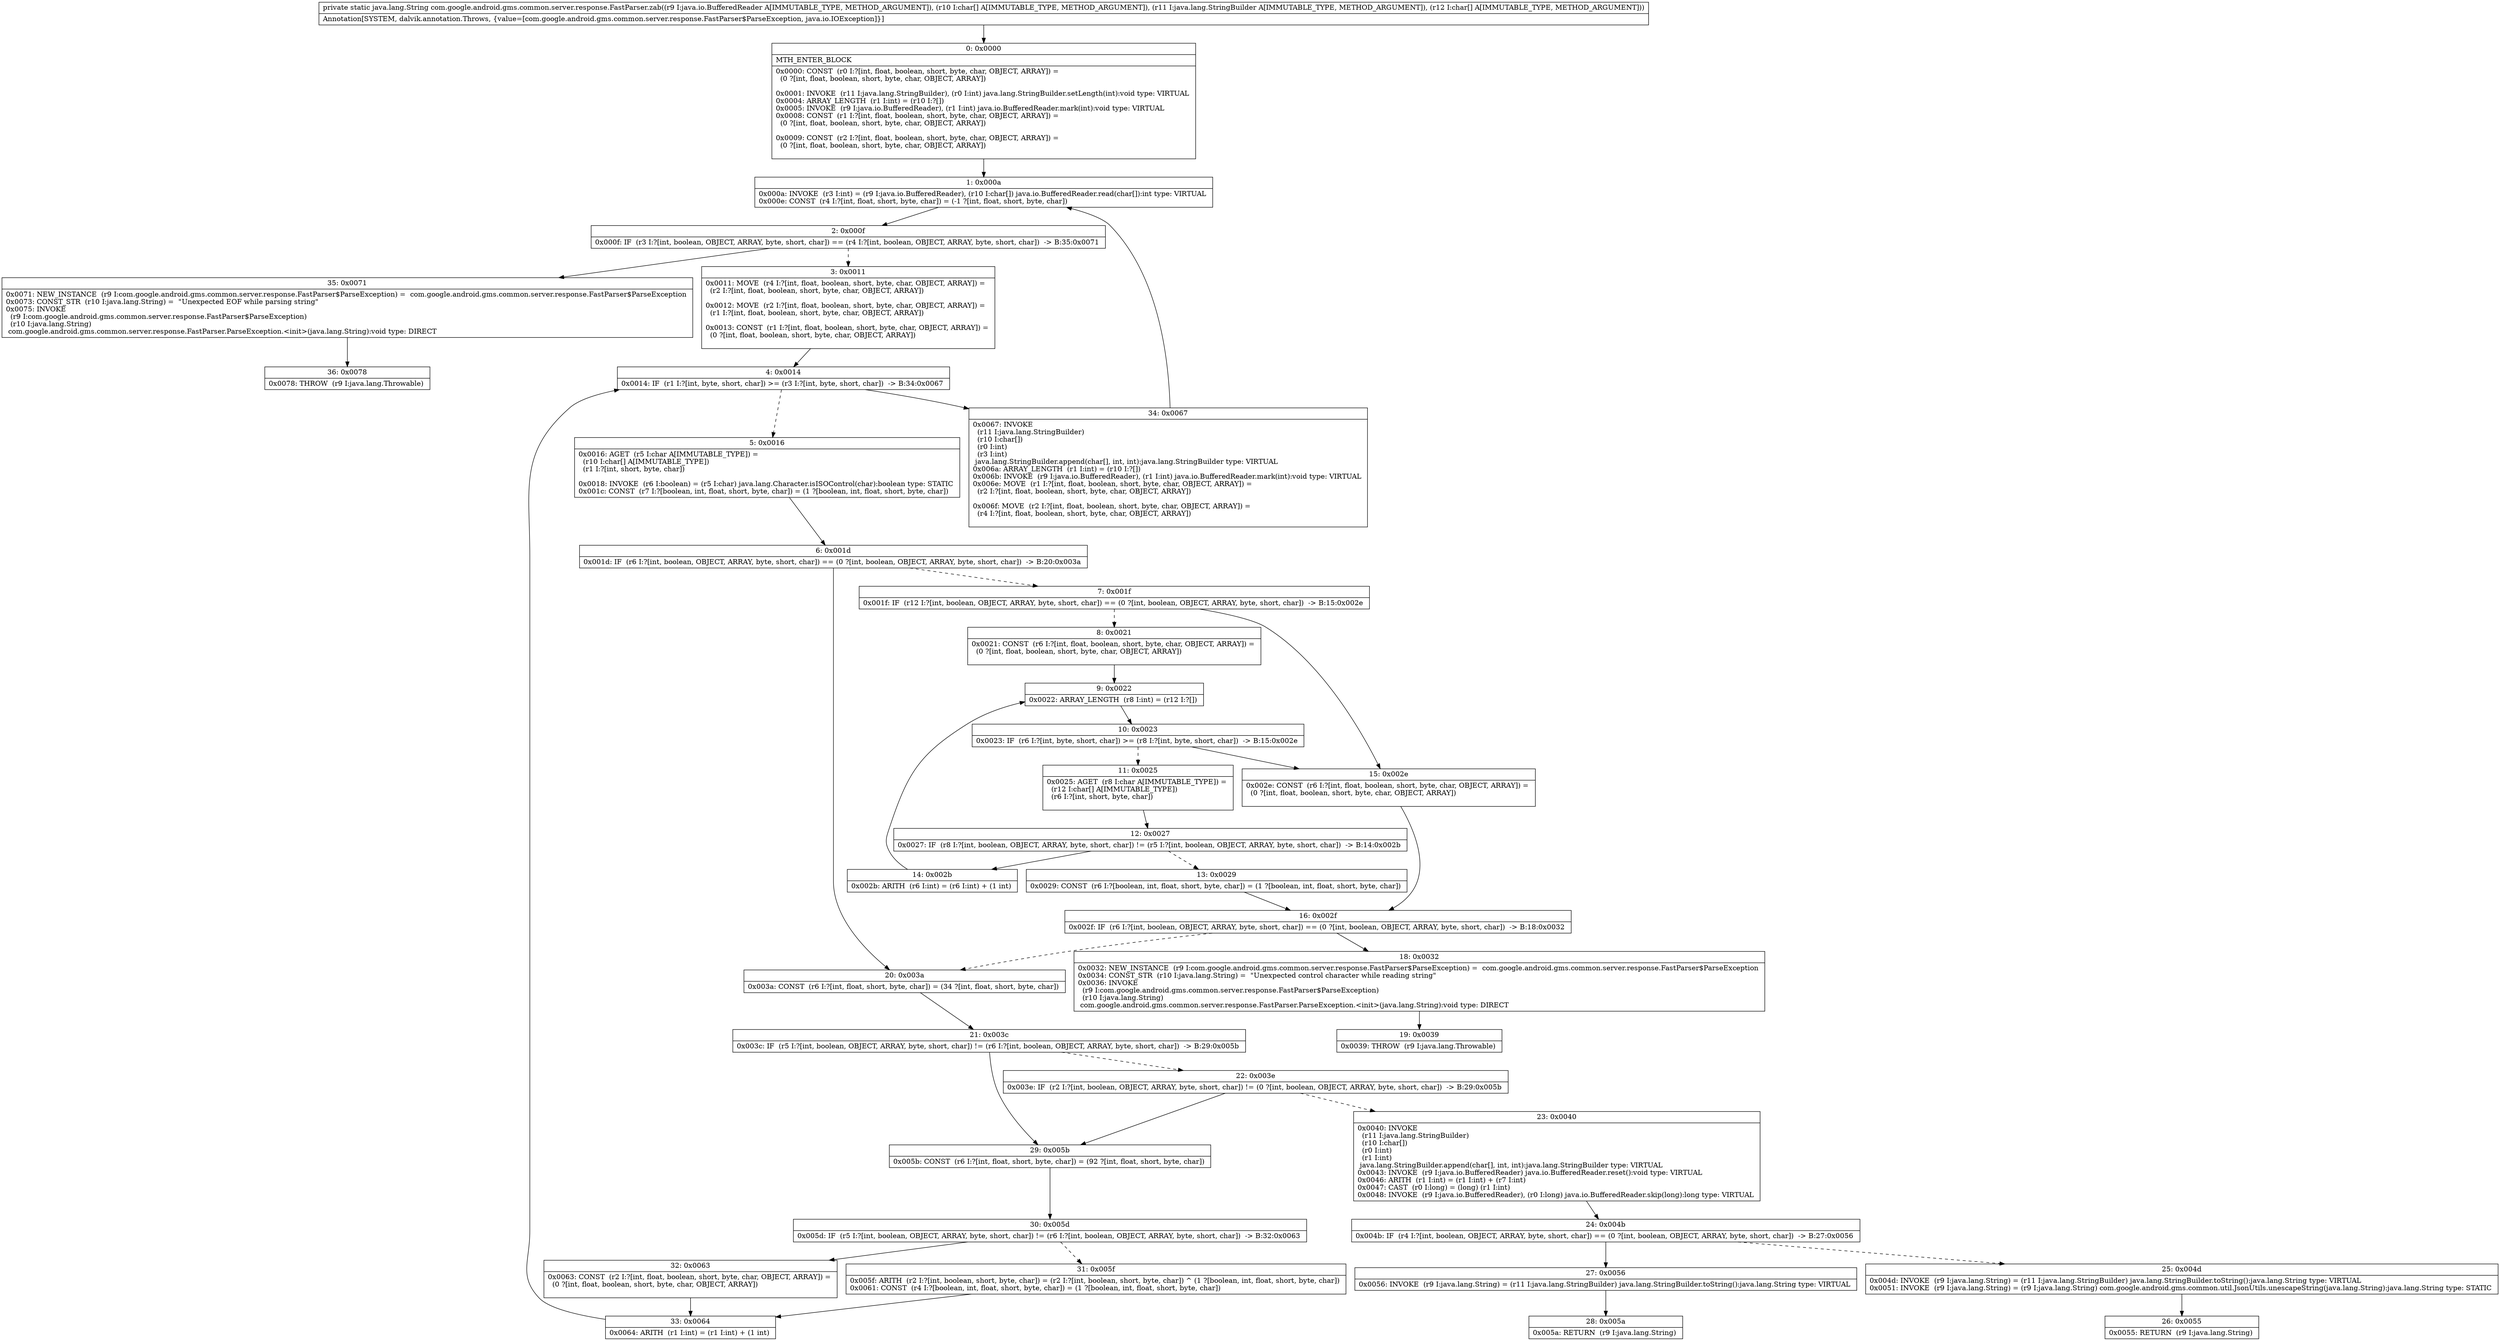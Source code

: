 digraph "CFG forcom.google.android.gms.common.server.response.FastParser.zab(Ljava\/io\/BufferedReader;[CLjava\/lang\/StringBuilder;[C)Ljava\/lang\/String;" {
Node_0 [shape=record,label="{0\:\ 0x0000|MTH_ENTER_BLOCK\l|0x0000: CONST  (r0 I:?[int, float, boolean, short, byte, char, OBJECT, ARRAY]) = \l  (0 ?[int, float, boolean, short, byte, char, OBJECT, ARRAY])\l \l0x0001: INVOKE  (r11 I:java.lang.StringBuilder), (r0 I:int) java.lang.StringBuilder.setLength(int):void type: VIRTUAL \l0x0004: ARRAY_LENGTH  (r1 I:int) = (r10 I:?[]) \l0x0005: INVOKE  (r9 I:java.io.BufferedReader), (r1 I:int) java.io.BufferedReader.mark(int):void type: VIRTUAL \l0x0008: CONST  (r1 I:?[int, float, boolean, short, byte, char, OBJECT, ARRAY]) = \l  (0 ?[int, float, boolean, short, byte, char, OBJECT, ARRAY])\l \l0x0009: CONST  (r2 I:?[int, float, boolean, short, byte, char, OBJECT, ARRAY]) = \l  (0 ?[int, float, boolean, short, byte, char, OBJECT, ARRAY])\l \l}"];
Node_1 [shape=record,label="{1\:\ 0x000a|0x000a: INVOKE  (r3 I:int) = (r9 I:java.io.BufferedReader), (r10 I:char[]) java.io.BufferedReader.read(char[]):int type: VIRTUAL \l0x000e: CONST  (r4 I:?[int, float, short, byte, char]) = (\-1 ?[int, float, short, byte, char]) \l}"];
Node_2 [shape=record,label="{2\:\ 0x000f|0x000f: IF  (r3 I:?[int, boolean, OBJECT, ARRAY, byte, short, char]) == (r4 I:?[int, boolean, OBJECT, ARRAY, byte, short, char])  \-\> B:35:0x0071 \l}"];
Node_3 [shape=record,label="{3\:\ 0x0011|0x0011: MOVE  (r4 I:?[int, float, boolean, short, byte, char, OBJECT, ARRAY]) = \l  (r2 I:?[int, float, boolean, short, byte, char, OBJECT, ARRAY])\l \l0x0012: MOVE  (r2 I:?[int, float, boolean, short, byte, char, OBJECT, ARRAY]) = \l  (r1 I:?[int, float, boolean, short, byte, char, OBJECT, ARRAY])\l \l0x0013: CONST  (r1 I:?[int, float, boolean, short, byte, char, OBJECT, ARRAY]) = \l  (0 ?[int, float, boolean, short, byte, char, OBJECT, ARRAY])\l \l}"];
Node_4 [shape=record,label="{4\:\ 0x0014|0x0014: IF  (r1 I:?[int, byte, short, char]) \>= (r3 I:?[int, byte, short, char])  \-\> B:34:0x0067 \l}"];
Node_5 [shape=record,label="{5\:\ 0x0016|0x0016: AGET  (r5 I:char A[IMMUTABLE_TYPE]) = \l  (r10 I:char[] A[IMMUTABLE_TYPE])\l  (r1 I:?[int, short, byte, char])\l \l0x0018: INVOKE  (r6 I:boolean) = (r5 I:char) java.lang.Character.isISOControl(char):boolean type: STATIC \l0x001c: CONST  (r7 I:?[boolean, int, float, short, byte, char]) = (1 ?[boolean, int, float, short, byte, char]) \l}"];
Node_6 [shape=record,label="{6\:\ 0x001d|0x001d: IF  (r6 I:?[int, boolean, OBJECT, ARRAY, byte, short, char]) == (0 ?[int, boolean, OBJECT, ARRAY, byte, short, char])  \-\> B:20:0x003a \l}"];
Node_7 [shape=record,label="{7\:\ 0x001f|0x001f: IF  (r12 I:?[int, boolean, OBJECT, ARRAY, byte, short, char]) == (0 ?[int, boolean, OBJECT, ARRAY, byte, short, char])  \-\> B:15:0x002e \l}"];
Node_8 [shape=record,label="{8\:\ 0x0021|0x0021: CONST  (r6 I:?[int, float, boolean, short, byte, char, OBJECT, ARRAY]) = \l  (0 ?[int, float, boolean, short, byte, char, OBJECT, ARRAY])\l \l}"];
Node_9 [shape=record,label="{9\:\ 0x0022|0x0022: ARRAY_LENGTH  (r8 I:int) = (r12 I:?[]) \l}"];
Node_10 [shape=record,label="{10\:\ 0x0023|0x0023: IF  (r6 I:?[int, byte, short, char]) \>= (r8 I:?[int, byte, short, char])  \-\> B:15:0x002e \l}"];
Node_11 [shape=record,label="{11\:\ 0x0025|0x0025: AGET  (r8 I:char A[IMMUTABLE_TYPE]) = \l  (r12 I:char[] A[IMMUTABLE_TYPE])\l  (r6 I:?[int, short, byte, char])\l \l}"];
Node_12 [shape=record,label="{12\:\ 0x0027|0x0027: IF  (r8 I:?[int, boolean, OBJECT, ARRAY, byte, short, char]) != (r5 I:?[int, boolean, OBJECT, ARRAY, byte, short, char])  \-\> B:14:0x002b \l}"];
Node_13 [shape=record,label="{13\:\ 0x0029|0x0029: CONST  (r6 I:?[boolean, int, float, short, byte, char]) = (1 ?[boolean, int, float, short, byte, char]) \l}"];
Node_14 [shape=record,label="{14\:\ 0x002b|0x002b: ARITH  (r6 I:int) = (r6 I:int) + (1 int) \l}"];
Node_15 [shape=record,label="{15\:\ 0x002e|0x002e: CONST  (r6 I:?[int, float, boolean, short, byte, char, OBJECT, ARRAY]) = \l  (0 ?[int, float, boolean, short, byte, char, OBJECT, ARRAY])\l \l}"];
Node_16 [shape=record,label="{16\:\ 0x002f|0x002f: IF  (r6 I:?[int, boolean, OBJECT, ARRAY, byte, short, char]) == (0 ?[int, boolean, OBJECT, ARRAY, byte, short, char])  \-\> B:18:0x0032 \l}"];
Node_18 [shape=record,label="{18\:\ 0x0032|0x0032: NEW_INSTANCE  (r9 I:com.google.android.gms.common.server.response.FastParser$ParseException) =  com.google.android.gms.common.server.response.FastParser$ParseException \l0x0034: CONST_STR  (r10 I:java.lang.String) =  \"Unexpected control character while reading string\" \l0x0036: INVOKE  \l  (r9 I:com.google.android.gms.common.server.response.FastParser$ParseException)\l  (r10 I:java.lang.String)\l com.google.android.gms.common.server.response.FastParser.ParseException.\<init\>(java.lang.String):void type: DIRECT \l}"];
Node_19 [shape=record,label="{19\:\ 0x0039|0x0039: THROW  (r9 I:java.lang.Throwable) \l}"];
Node_20 [shape=record,label="{20\:\ 0x003a|0x003a: CONST  (r6 I:?[int, float, short, byte, char]) = (34 ?[int, float, short, byte, char]) \l}"];
Node_21 [shape=record,label="{21\:\ 0x003c|0x003c: IF  (r5 I:?[int, boolean, OBJECT, ARRAY, byte, short, char]) != (r6 I:?[int, boolean, OBJECT, ARRAY, byte, short, char])  \-\> B:29:0x005b \l}"];
Node_22 [shape=record,label="{22\:\ 0x003e|0x003e: IF  (r2 I:?[int, boolean, OBJECT, ARRAY, byte, short, char]) != (0 ?[int, boolean, OBJECT, ARRAY, byte, short, char])  \-\> B:29:0x005b \l}"];
Node_23 [shape=record,label="{23\:\ 0x0040|0x0040: INVOKE  \l  (r11 I:java.lang.StringBuilder)\l  (r10 I:char[])\l  (r0 I:int)\l  (r1 I:int)\l java.lang.StringBuilder.append(char[], int, int):java.lang.StringBuilder type: VIRTUAL \l0x0043: INVOKE  (r9 I:java.io.BufferedReader) java.io.BufferedReader.reset():void type: VIRTUAL \l0x0046: ARITH  (r1 I:int) = (r1 I:int) + (r7 I:int) \l0x0047: CAST  (r0 I:long) = (long) (r1 I:int) \l0x0048: INVOKE  (r9 I:java.io.BufferedReader), (r0 I:long) java.io.BufferedReader.skip(long):long type: VIRTUAL \l}"];
Node_24 [shape=record,label="{24\:\ 0x004b|0x004b: IF  (r4 I:?[int, boolean, OBJECT, ARRAY, byte, short, char]) == (0 ?[int, boolean, OBJECT, ARRAY, byte, short, char])  \-\> B:27:0x0056 \l}"];
Node_25 [shape=record,label="{25\:\ 0x004d|0x004d: INVOKE  (r9 I:java.lang.String) = (r11 I:java.lang.StringBuilder) java.lang.StringBuilder.toString():java.lang.String type: VIRTUAL \l0x0051: INVOKE  (r9 I:java.lang.String) = (r9 I:java.lang.String) com.google.android.gms.common.util.JsonUtils.unescapeString(java.lang.String):java.lang.String type: STATIC \l}"];
Node_26 [shape=record,label="{26\:\ 0x0055|0x0055: RETURN  (r9 I:java.lang.String) \l}"];
Node_27 [shape=record,label="{27\:\ 0x0056|0x0056: INVOKE  (r9 I:java.lang.String) = (r11 I:java.lang.StringBuilder) java.lang.StringBuilder.toString():java.lang.String type: VIRTUAL \l}"];
Node_28 [shape=record,label="{28\:\ 0x005a|0x005a: RETURN  (r9 I:java.lang.String) \l}"];
Node_29 [shape=record,label="{29\:\ 0x005b|0x005b: CONST  (r6 I:?[int, float, short, byte, char]) = (92 ?[int, float, short, byte, char]) \l}"];
Node_30 [shape=record,label="{30\:\ 0x005d|0x005d: IF  (r5 I:?[int, boolean, OBJECT, ARRAY, byte, short, char]) != (r6 I:?[int, boolean, OBJECT, ARRAY, byte, short, char])  \-\> B:32:0x0063 \l}"];
Node_31 [shape=record,label="{31\:\ 0x005f|0x005f: ARITH  (r2 I:?[int, boolean, short, byte, char]) = (r2 I:?[int, boolean, short, byte, char]) ^ (1 ?[boolean, int, float, short, byte, char]) \l0x0061: CONST  (r4 I:?[boolean, int, float, short, byte, char]) = (1 ?[boolean, int, float, short, byte, char]) \l}"];
Node_32 [shape=record,label="{32\:\ 0x0063|0x0063: CONST  (r2 I:?[int, float, boolean, short, byte, char, OBJECT, ARRAY]) = \l  (0 ?[int, float, boolean, short, byte, char, OBJECT, ARRAY])\l \l}"];
Node_33 [shape=record,label="{33\:\ 0x0064|0x0064: ARITH  (r1 I:int) = (r1 I:int) + (1 int) \l}"];
Node_34 [shape=record,label="{34\:\ 0x0067|0x0067: INVOKE  \l  (r11 I:java.lang.StringBuilder)\l  (r10 I:char[])\l  (r0 I:int)\l  (r3 I:int)\l java.lang.StringBuilder.append(char[], int, int):java.lang.StringBuilder type: VIRTUAL \l0x006a: ARRAY_LENGTH  (r1 I:int) = (r10 I:?[]) \l0x006b: INVOKE  (r9 I:java.io.BufferedReader), (r1 I:int) java.io.BufferedReader.mark(int):void type: VIRTUAL \l0x006e: MOVE  (r1 I:?[int, float, boolean, short, byte, char, OBJECT, ARRAY]) = \l  (r2 I:?[int, float, boolean, short, byte, char, OBJECT, ARRAY])\l \l0x006f: MOVE  (r2 I:?[int, float, boolean, short, byte, char, OBJECT, ARRAY]) = \l  (r4 I:?[int, float, boolean, short, byte, char, OBJECT, ARRAY])\l \l}"];
Node_35 [shape=record,label="{35\:\ 0x0071|0x0071: NEW_INSTANCE  (r9 I:com.google.android.gms.common.server.response.FastParser$ParseException) =  com.google.android.gms.common.server.response.FastParser$ParseException \l0x0073: CONST_STR  (r10 I:java.lang.String) =  \"Unexpected EOF while parsing string\" \l0x0075: INVOKE  \l  (r9 I:com.google.android.gms.common.server.response.FastParser$ParseException)\l  (r10 I:java.lang.String)\l com.google.android.gms.common.server.response.FastParser.ParseException.\<init\>(java.lang.String):void type: DIRECT \l}"];
Node_36 [shape=record,label="{36\:\ 0x0078|0x0078: THROW  (r9 I:java.lang.Throwable) \l}"];
MethodNode[shape=record,label="{private static java.lang.String com.google.android.gms.common.server.response.FastParser.zab((r9 I:java.io.BufferedReader A[IMMUTABLE_TYPE, METHOD_ARGUMENT]), (r10 I:char[] A[IMMUTABLE_TYPE, METHOD_ARGUMENT]), (r11 I:java.lang.StringBuilder A[IMMUTABLE_TYPE, METHOD_ARGUMENT]), (r12 I:char[] A[IMMUTABLE_TYPE, METHOD_ARGUMENT]))  | Annotation[SYSTEM, dalvik.annotation.Throws, \{value=[com.google.android.gms.common.server.response.FastParser$ParseException, java.io.IOException]\}]\l}"];
MethodNode -> Node_0;
Node_0 -> Node_1;
Node_1 -> Node_2;
Node_2 -> Node_3[style=dashed];
Node_2 -> Node_35;
Node_3 -> Node_4;
Node_4 -> Node_5[style=dashed];
Node_4 -> Node_34;
Node_5 -> Node_6;
Node_6 -> Node_7[style=dashed];
Node_6 -> Node_20;
Node_7 -> Node_8[style=dashed];
Node_7 -> Node_15;
Node_8 -> Node_9;
Node_9 -> Node_10;
Node_10 -> Node_11[style=dashed];
Node_10 -> Node_15;
Node_11 -> Node_12;
Node_12 -> Node_13[style=dashed];
Node_12 -> Node_14;
Node_13 -> Node_16;
Node_14 -> Node_9;
Node_15 -> Node_16;
Node_16 -> Node_18;
Node_16 -> Node_20[style=dashed];
Node_18 -> Node_19;
Node_20 -> Node_21;
Node_21 -> Node_22[style=dashed];
Node_21 -> Node_29;
Node_22 -> Node_23[style=dashed];
Node_22 -> Node_29;
Node_23 -> Node_24;
Node_24 -> Node_25[style=dashed];
Node_24 -> Node_27;
Node_25 -> Node_26;
Node_27 -> Node_28;
Node_29 -> Node_30;
Node_30 -> Node_31[style=dashed];
Node_30 -> Node_32;
Node_31 -> Node_33;
Node_32 -> Node_33;
Node_33 -> Node_4;
Node_34 -> Node_1;
Node_35 -> Node_36;
}

